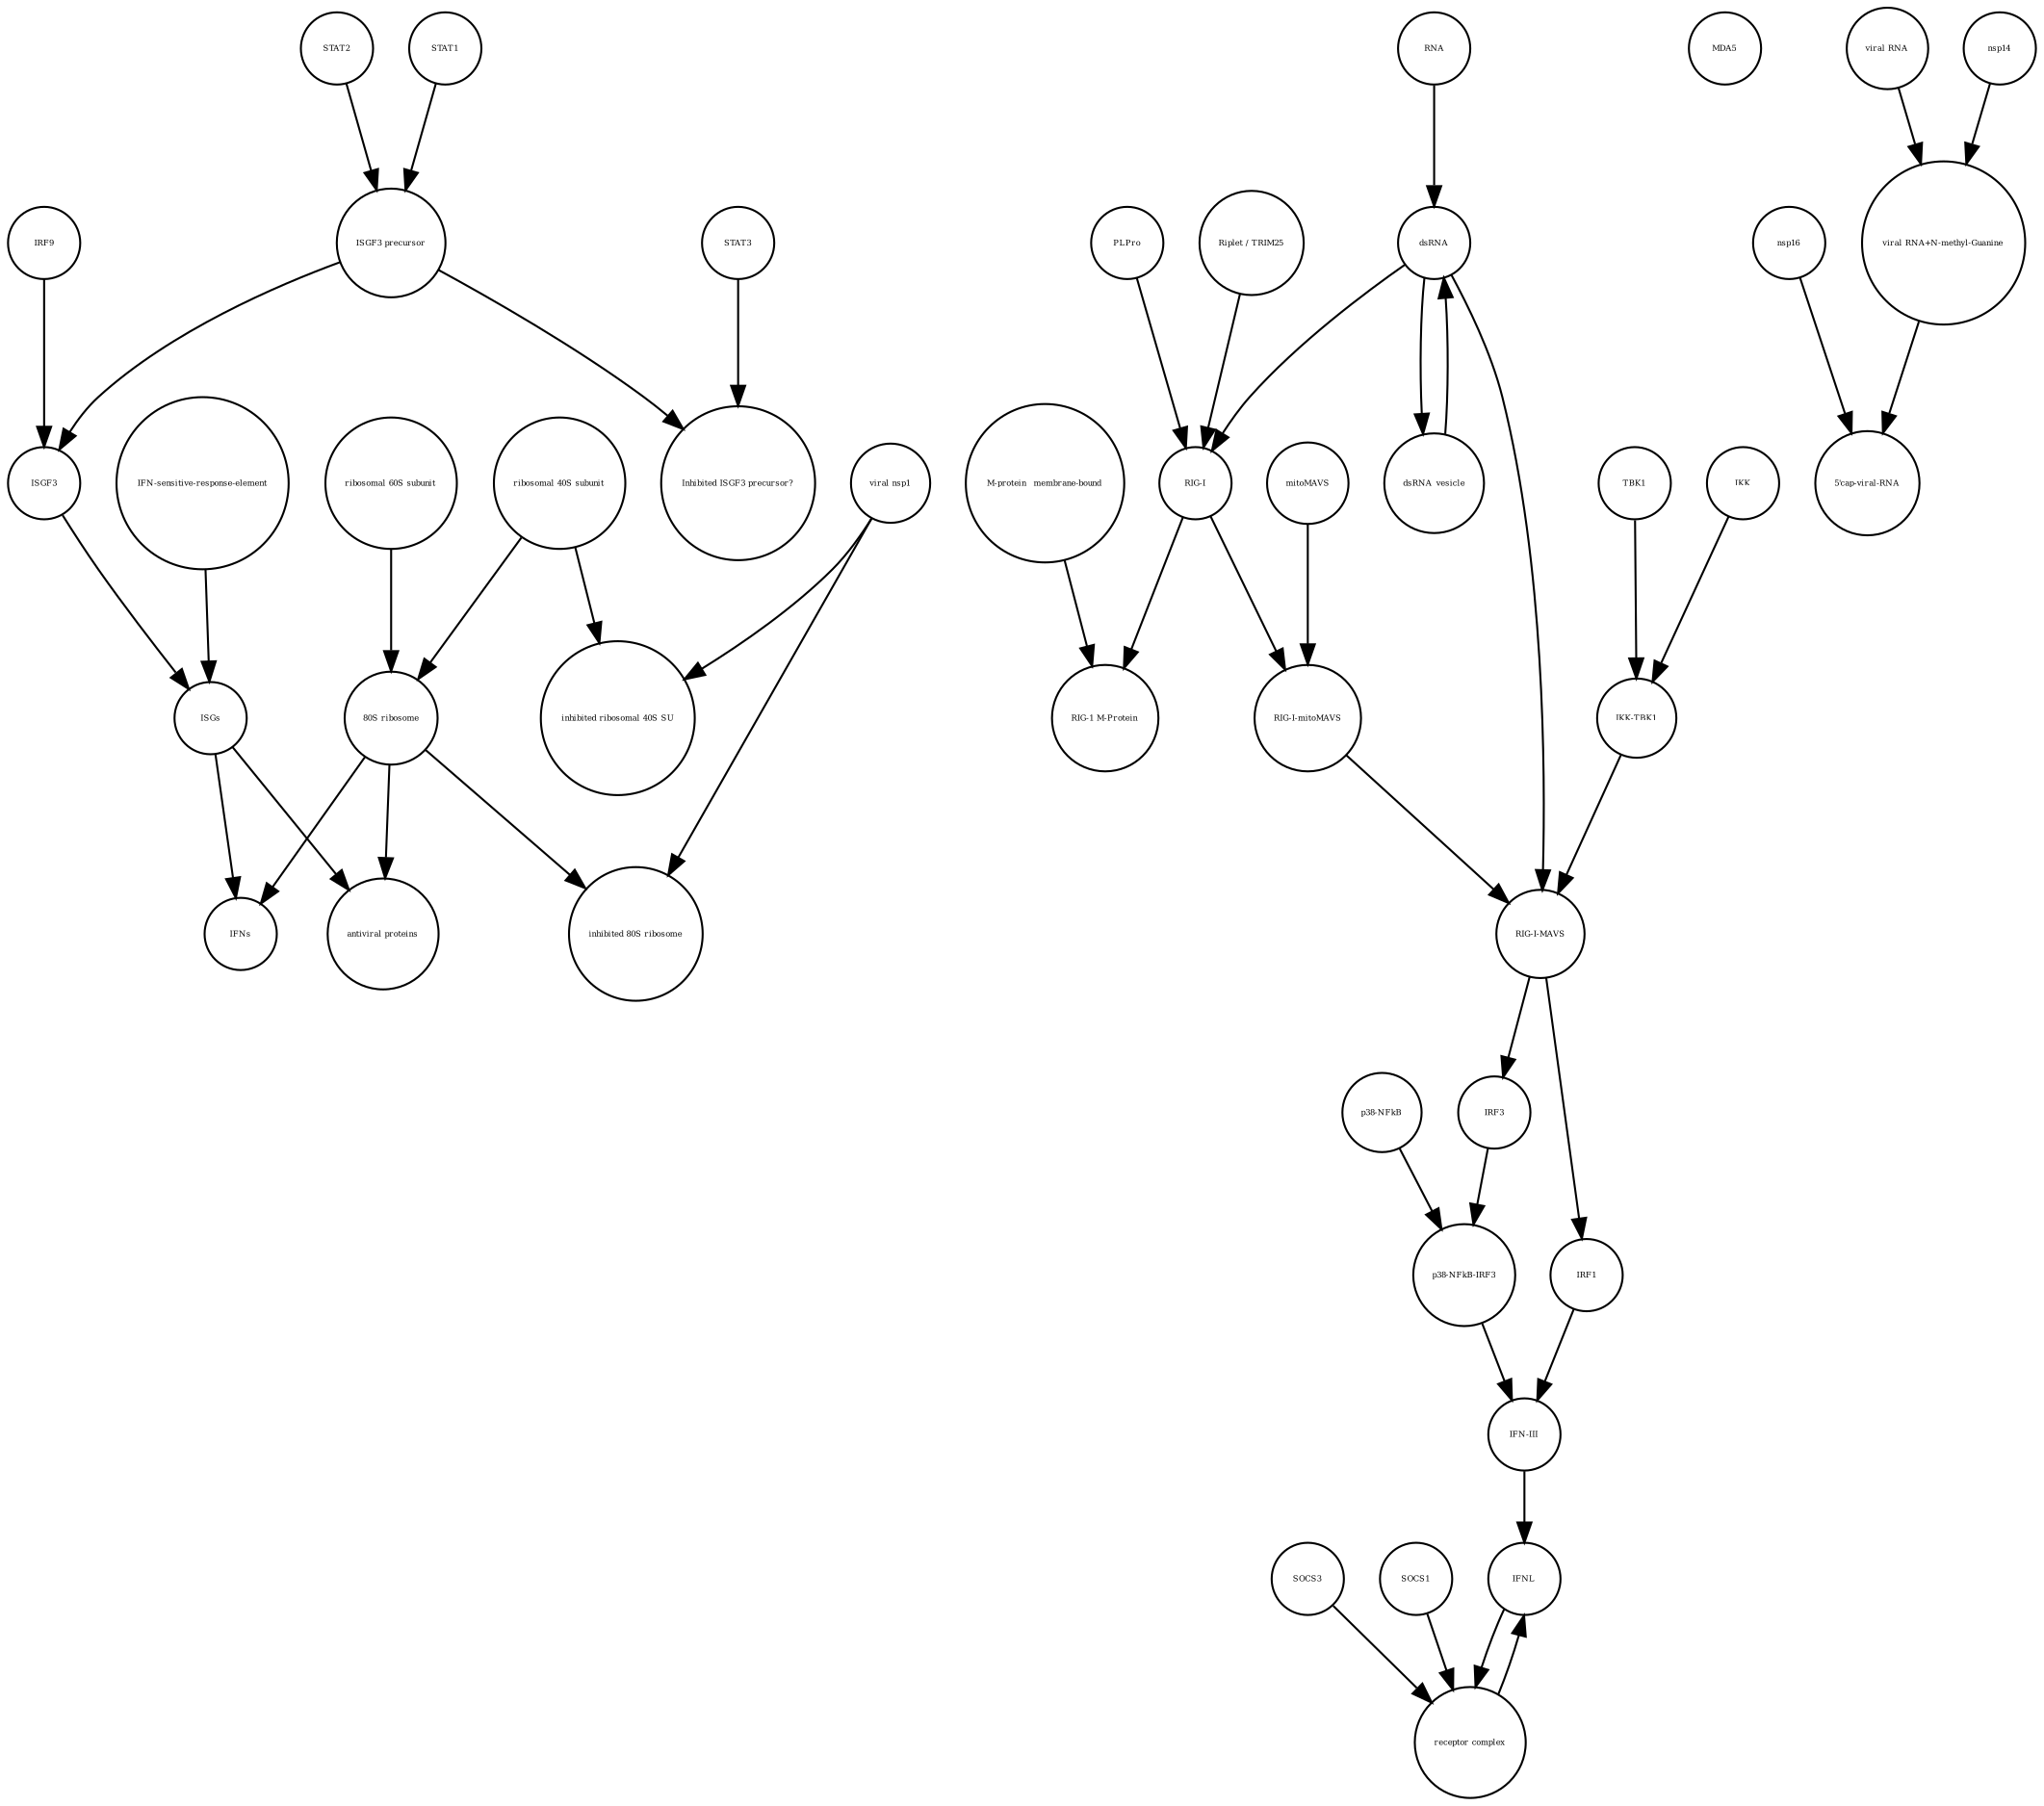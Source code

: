 strict digraph  {
"80S ribosome" [annotation="", bipartite=0, cls=complex, fontsize=4, label="80S ribosome", shape=circle];
STAT3 [annotation="", bipartite=0, cls=macromolecule, fontsize=4, label=STAT3, shape=circle];
"ISGF3 precursor" [annotation="", bipartite=0, cls=complex, fontsize=4, label="ISGF3 precursor", shape=circle];
IFNL [annotation="", bipartite=0, cls=macromolecule, fontsize=4, label=IFNL, shape=circle];
dsRNA_vesicle [annotation="", bipartite=0, cls="nucleic acid feature", fontsize=4, label=dsRNA_vesicle, shape=circle];
MDA5 [annotation="", bipartite=0, cls=macromolecule, fontsize=4, label=MDA5, shape=circle];
"IFN-III" [annotation="", bipartite=0, cls=macromolecule, fontsize=4, label="IFN-III", shape=circle];
"RIG-1 M-Protein" [annotation="", bipartite=0, cls=complex, fontsize=4, label="RIG-1 M-Protein", shape=circle];
"viral RNA+N-methyl-Guanine" [annotation="", bipartite=0, cls="nucleic acid feature", fontsize=4, label="viral RNA+N-methyl-Guanine", shape=circle];
SOCS3 [annotation="", bipartite=0, cls=macromolecule, fontsize=4, label=SOCS3, shape=circle];
dsRNA [annotation="", bipartite=0, cls="nucleic acid feature", fontsize=4, label=dsRNA, shape=circle];
"RIG-I" [annotation="", bipartite=0, cls=macromolecule, fontsize=4, label="RIG-I", shape=circle];
STAT2 [annotation="", bipartite=0, cls=macromolecule, fontsize=4, label=STAT2, shape=circle];
"p38-NFkB" [annotation="", bipartite=0, cls=complex, fontsize=4, label="p38-NFkB", shape=circle];
"RIG-I-mitoMAVS" [annotation="", bipartite=0, cls=complex, fontsize=4, label="RIG-I-mitoMAVS", shape=circle];
"viral RNA" [annotation="", bipartite=0, cls="nucleic acid feature", fontsize=4, label="viral RNA", shape=circle];
"Inhibited ISGF3 precursor?" [annotation="", bipartite=0, cls=complex, fontsize=4, label="Inhibited ISGF3 precursor?", shape=circle];
"inhibited ribosomal 40S SU" [annotation="urn_miriam_doi_10.1101%2F2020.05.18.102467", bipartite=0, cls=complex, fontsize=4, label="inhibited ribosomal 40S SU", shape=circle];
"antiviral proteins" [annotation="", bipartite=0, cls=macromolecule, fontsize=4, label="antiviral proteins", shape=circle];
RNA [annotation="", bipartite=0, cls="nucleic acid feature", fontsize=4, label=RNA, shape=circle];
STAT1 [annotation="", bipartite=0, cls=macromolecule, fontsize=4, label=STAT1, shape=circle];
"ribosomal 60S subunit" [annotation="", bipartite=0, cls=complex, fontsize=4, label="ribosomal 60S subunit", shape=circle];
SOCS1 [annotation="", bipartite=0, cls=macromolecule, fontsize=4, label=SOCS1, shape=circle];
PLPro [annotation="", bipartite=0, cls=macromolecule, fontsize=4, label=PLPro, shape=circle];
IFNs [annotation="", bipartite=0, cls=macromolecule, fontsize=4, label=IFNs, shape=circle];
"inhibited 80S ribosome" [annotation="", bipartite=0, cls=complex, fontsize=4, label="inhibited 80S ribosome", shape=circle];
"RIG-I-MAVS" [annotation="", bipartite=0, cls=complex, fontsize=4, label="RIG-I-MAVS", shape=circle];
"receptor complex" [annotation="", bipartite=0, cls=complex, fontsize=4, label="receptor complex", shape=circle];
TBK1 [annotation="", bipartite=0, cls=macromolecule, fontsize=4, label=TBK1, shape=circle];
nsp16 [annotation="", bipartite=0, cls=macromolecule, fontsize=4, label=nsp16, shape=circle];
IRF1 [annotation="", bipartite=0, cls=macromolecule, fontsize=4, label=IRF1, shape=circle];
IKK [annotation="", bipartite=0, cls=macromolecule, fontsize=4, label=IKK, shape=circle];
nsp14 [annotation="", bipartite=0, cls=macromolecule, fontsize=4, label=nsp14, shape=circle];
"M-protein_ membrane-bound" [annotation="", bipartite=0, cls=macromolecule, fontsize=4, label="M-protein_ membrane-bound", shape=circle];
"ribosomal 40S subunit" [annotation="", bipartite=0, cls=complex, fontsize=4, label="ribosomal 40S subunit", shape=circle];
ISGF3 [annotation="", bipartite=0, cls=complex, fontsize=4, label=ISGF3, shape=circle];
ISGs [annotation="", bipartite=0, cls="nucleic acid feature", fontsize=4, label=ISGs, shape=circle];
"IKK-TBK1" [annotation="", bipartite=0, cls=complex, fontsize=4, label="IKK-TBK1", shape=circle];
"p38-NFkB-IRF3" [annotation="", bipartite=0, cls=complex, fontsize=4, label="p38-NFkB-IRF3", shape=circle];
IRF9 [annotation="", bipartite=0, cls=macromolecule, fontsize=4, label=IRF9, shape=circle];
IRF3 [annotation="", bipartite=0, cls=macromolecule, fontsize=4, label=IRF3, shape=circle];
"Riplet / TRIM25" [annotation="", bipartite=0, cls=macromolecule, fontsize=4, label="Riplet / TRIM25", shape=circle];
"5'cap-viral-RNA" [annotation="", bipartite=0, cls="nucleic acid feature", fontsize=4, label="5'cap-viral-RNA", shape=circle];
mitoMAVS [annotation="", bipartite=0, cls=macromolecule, fontsize=4, label=mitoMAVS, shape=circle];
"IFN-sensitive-response-element" [annotation="", bipartite=0, cls="nucleic acid feature", fontsize=4, label="IFN-sensitive-response-element", shape=circle];
"viral nsp1" [annotation="", bipartite=0, cls=macromolecule, fontsize=4, label="viral nsp1", shape=circle];
"80S ribosome" -> "antiviral proteins"  [annotation="", interaction_type=catalysis];
"80S ribosome" -> "inhibited 80S ribosome"  [annotation="", interaction_type=production];
"80S ribosome" -> IFNs  [annotation="", interaction_type=catalysis];
STAT3 -> "Inhibited ISGF3 precursor?"  [annotation="", interaction_type=production];
"ISGF3 precursor" -> ISGF3  [annotation="", interaction_type=production];
"ISGF3 precursor" -> "Inhibited ISGF3 precursor?"  [annotation="", interaction_type=production];
IFNL -> "receptor complex"  [annotation="", interaction_type=stimulation];
dsRNA_vesicle -> dsRNA  [annotation="", interaction_type=production];
"IFN-III" -> IFNL  [annotation="", interaction_type=production];
"viral RNA+N-methyl-Guanine" -> "5'cap-viral-RNA"  [annotation="", interaction_type=production];
SOCS3 -> "receptor complex"  [annotation="", interaction_type=production];
dsRNA -> "RIG-I-MAVS"  [annotation="", interaction_type="necessary stimulation"];
dsRNA -> dsRNA_vesicle  [annotation="", interaction_type=production];
dsRNA -> "RIG-I"  [annotation="", interaction_type="necessary stimulation"];
"RIG-I" -> "RIG-I-mitoMAVS"  [annotation="", interaction_type=production];
"RIG-I" -> "RIG-1 M-Protein"  [annotation="", interaction_type=production];
STAT2 -> "ISGF3 precursor"  [annotation="", interaction_type=production];
"p38-NFkB" -> "p38-NFkB-IRF3"  [annotation="", interaction_type=production];
"RIG-I-mitoMAVS" -> "RIG-I-MAVS"  [annotation="", interaction_type=production];
"viral RNA" -> "viral RNA+N-methyl-Guanine"  [annotation="", interaction_type=production];
RNA -> dsRNA  [annotation="", interaction_type=production];
STAT1 -> "ISGF3 precursor"  [annotation="", interaction_type=production];
"ribosomal 60S subunit" -> "80S ribosome"  [annotation="", interaction_type=production];
SOCS1 -> "receptor complex"  [annotation="", interaction_type=production];
PLPro -> "RIG-I"  [annotation="", interaction_type=catalysis];
"RIG-I-MAVS" -> IRF3  [annotation="", interaction_type=stimulation];
"RIG-I-MAVS" -> IRF1  [annotation="", interaction_type=catalysis];
"receptor complex" -> IFNL  [annotation="", interaction_type=production];
TBK1 -> "IKK-TBK1"  [annotation="", interaction_type=production];
nsp16 -> "5'cap-viral-RNA"  [annotation="urn_miriam_doi_10.1016%2Fj.chom.2020.05.008", interaction_type=catalysis];
IRF1 -> "IFN-III"  [annotation="", interaction_type=stimulation];
IKK -> "IKK-TBK1"  [annotation="", interaction_type=production];
nsp14 -> "viral RNA+N-methyl-Guanine"  [annotation="", interaction_type=catalysis];
"M-protein_ membrane-bound" -> "RIG-1 M-Protein"  [annotation="", interaction_type=production];
"ribosomal 40S subunit" -> "80S ribosome"  [annotation="", interaction_type=production];
"ribosomal 40S subunit" -> "inhibited ribosomal 40S SU"  [annotation="", interaction_type=production];
ISGF3 -> ISGs  [annotation="", interaction_type="necessary stimulation"];
ISGs -> "antiviral proteins"  [annotation="", interaction_type=production];
ISGs -> IFNs  [annotation="", interaction_type=production];
"IKK-TBK1" -> "RIG-I-MAVS"  [annotation="", interaction_type=production];
"p38-NFkB-IRF3" -> "IFN-III"  [annotation="", interaction_type=stimulation];
IRF9 -> ISGF3  [annotation="", interaction_type=production];
IRF3 -> "p38-NFkB-IRF3"  [annotation="", interaction_type=production];
"Riplet / TRIM25" -> "RIG-I"  [annotation="", interaction_type=catalysis];
mitoMAVS -> "RIG-I-mitoMAVS"  [annotation="", interaction_type=production];
"IFN-sensitive-response-element" -> ISGs  [annotation="", interaction_type=production];
"viral nsp1" -> "inhibited 80S ribosome"  [annotation="", interaction_type=production];
"viral nsp1" -> "inhibited ribosomal 40S SU"  [annotation="", interaction_type=production];
}
